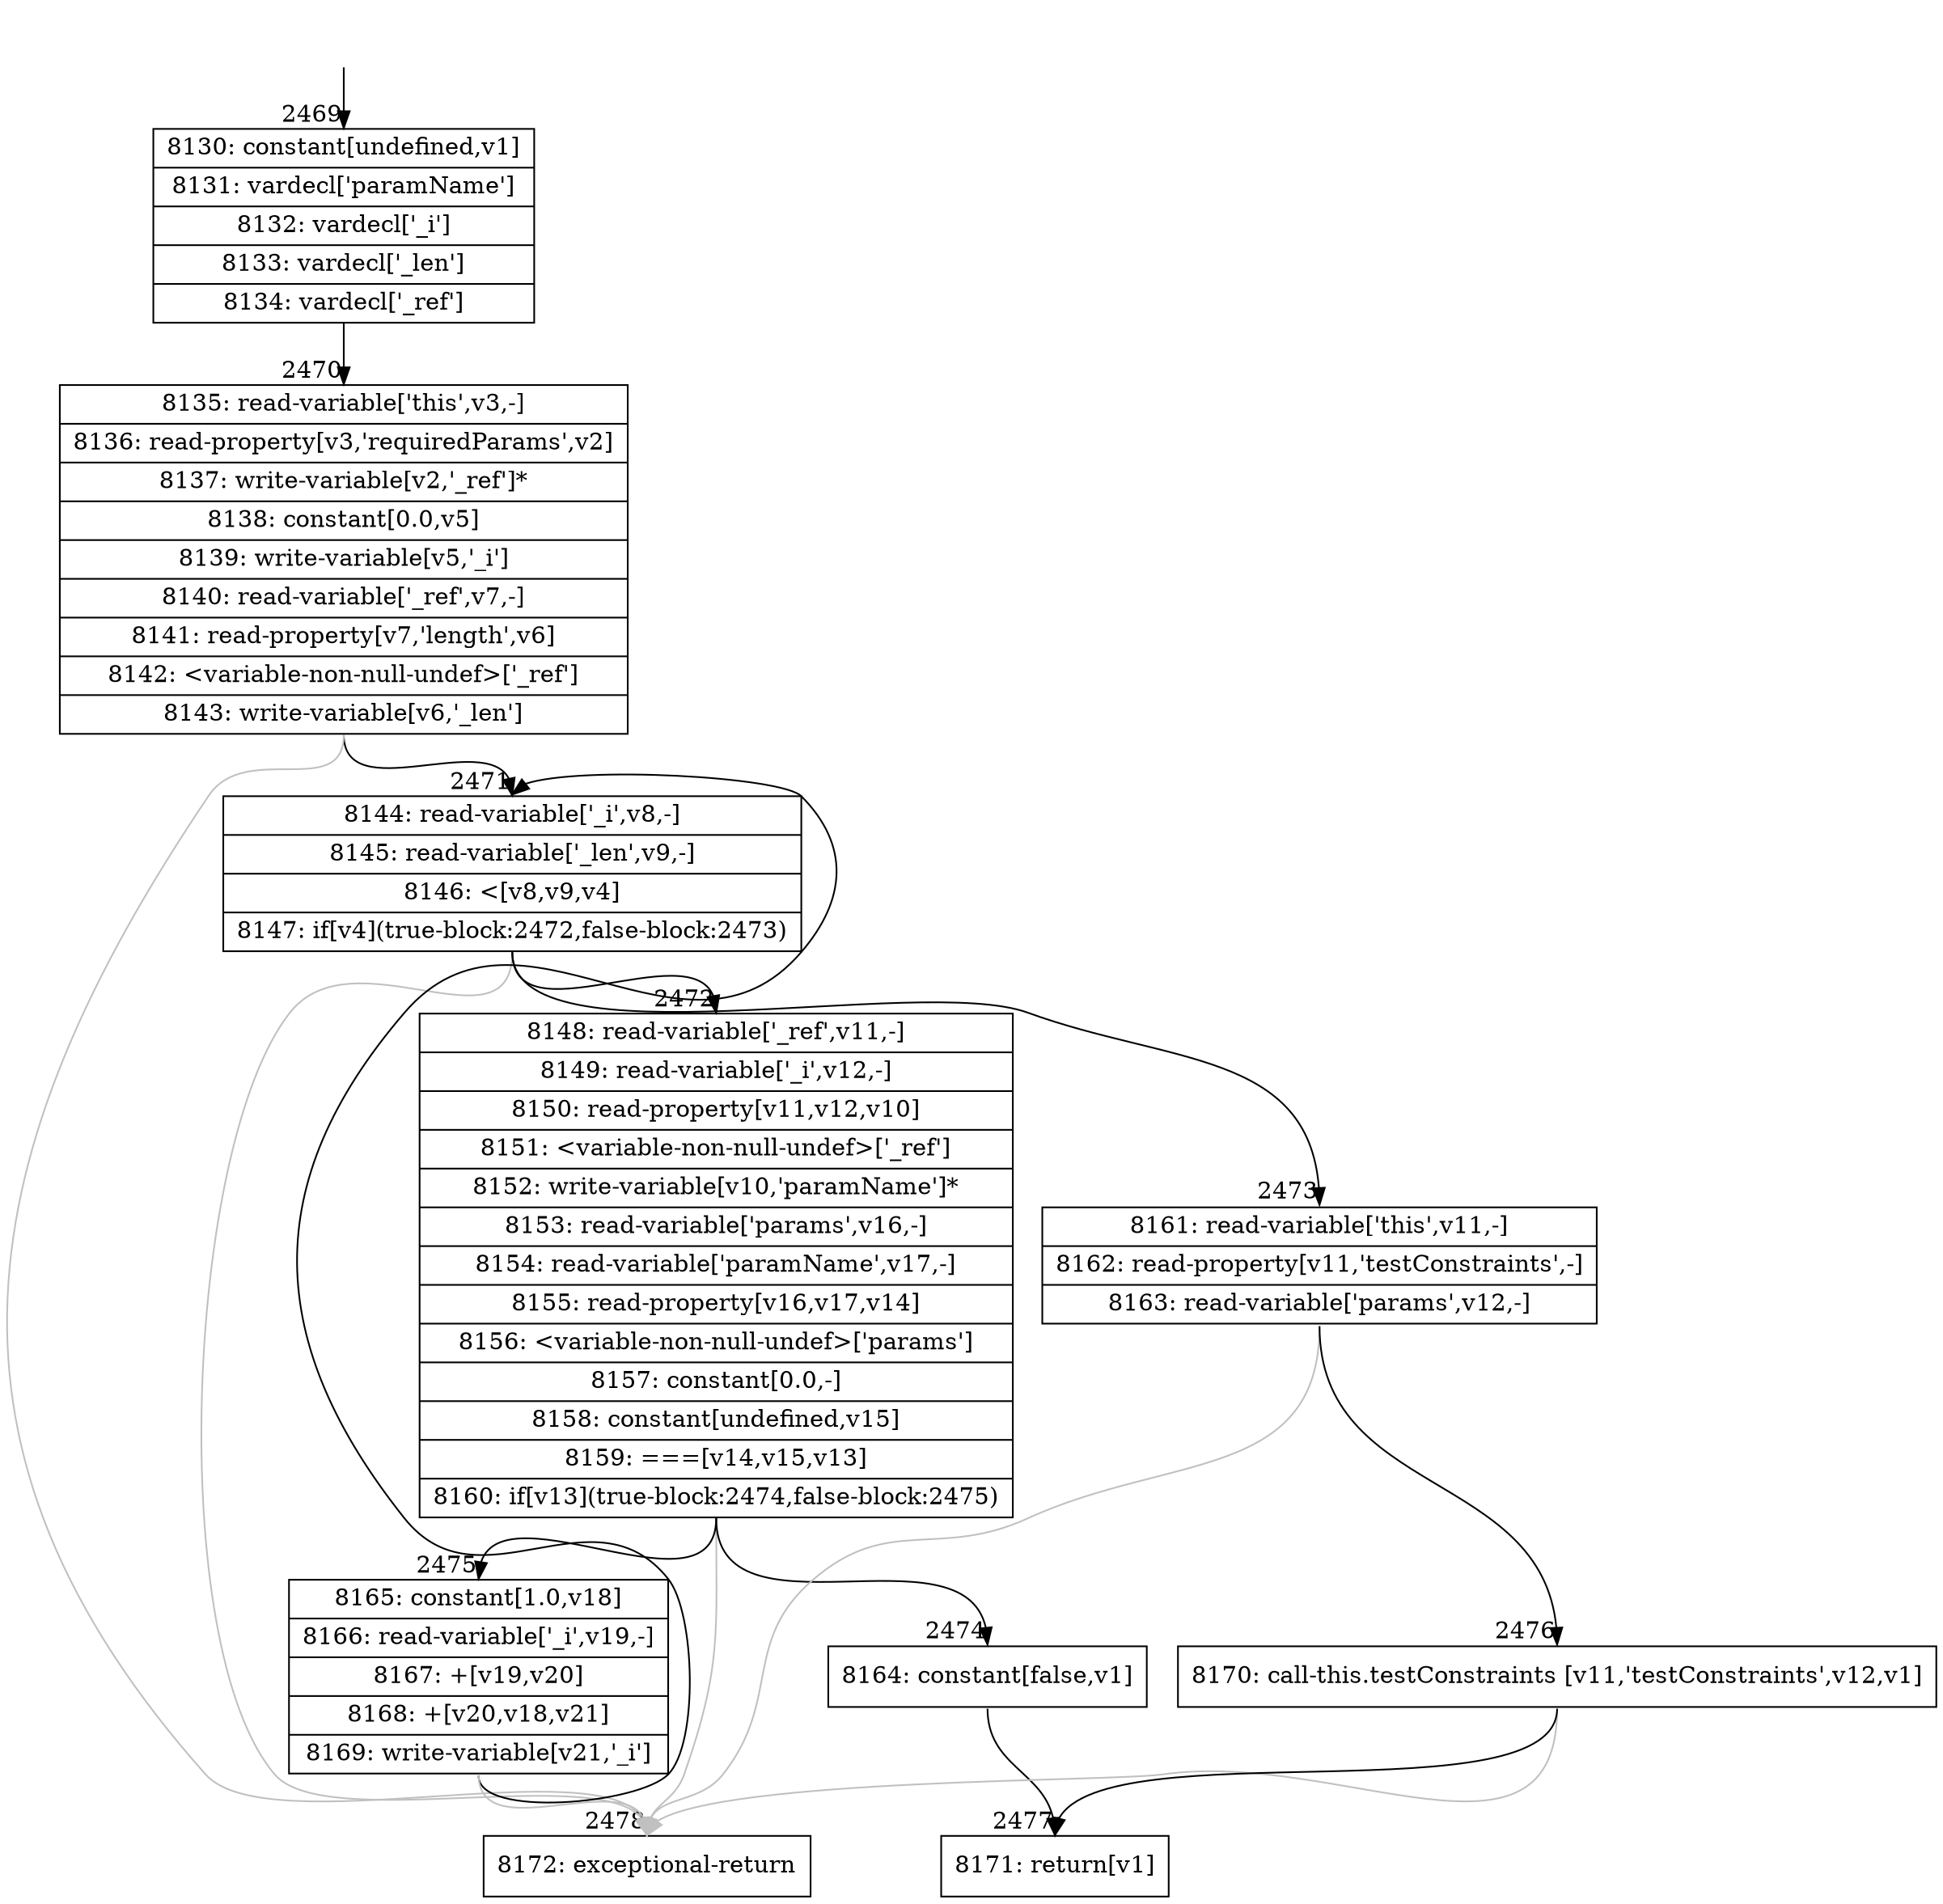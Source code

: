 digraph {
rankdir="TD"
BB_entry194[shape=none,label=""];
BB_entry194 -> BB2469 [tailport=s, headport=n, headlabel="    2469"]
BB2469 [shape=record label="{8130: constant[undefined,v1]|8131: vardecl['paramName']|8132: vardecl['_i']|8133: vardecl['_len']|8134: vardecl['_ref']}" ] 
BB2469 -> BB2470 [tailport=s, headport=n, headlabel="      2470"]
BB2470 [shape=record label="{8135: read-variable['this',v3,-]|8136: read-property[v3,'requiredParams',v2]|8137: write-variable[v2,'_ref']*|8138: constant[0.0,v5]|8139: write-variable[v5,'_i']|8140: read-variable['_ref',v7,-]|8141: read-property[v7,'length',v6]|8142: \<variable-non-null-undef\>['_ref']|8143: write-variable[v6,'_len']}" ] 
BB2470 -> BB2471 [tailport=s, headport=n, headlabel="      2471"]
BB2470 -> BB2478 [tailport=s, headport=n, color=gray, headlabel="      2478"]
BB2471 [shape=record label="{8144: read-variable['_i',v8,-]|8145: read-variable['_len',v9,-]|8146: \<[v8,v9,v4]|8147: if[v4](true-block:2472,false-block:2473)}" ] 
BB2471 -> BB2472 [tailport=s, headport=n, headlabel="      2472"]
BB2471 -> BB2473 [tailport=s, headport=n, headlabel="      2473"]
BB2471 -> BB2478 [tailport=s, headport=n, color=gray]
BB2472 [shape=record label="{8148: read-variable['_ref',v11,-]|8149: read-variable['_i',v12,-]|8150: read-property[v11,v12,v10]|8151: \<variable-non-null-undef\>['_ref']|8152: write-variable[v10,'paramName']*|8153: read-variable['params',v16,-]|8154: read-variable['paramName',v17,-]|8155: read-property[v16,v17,v14]|8156: \<variable-non-null-undef\>['params']|8157: constant[0.0,-]|8158: constant[undefined,v15]|8159: ===[v14,v15,v13]|8160: if[v13](true-block:2474,false-block:2475)}" ] 
BB2472 -> BB2474 [tailport=s, headport=n, headlabel="      2474"]
BB2472 -> BB2475 [tailport=s, headport=n, headlabel="      2475"]
BB2472 -> BB2478 [tailport=s, headport=n, color=gray]
BB2473 [shape=record label="{8161: read-variable['this',v11,-]|8162: read-property[v11,'testConstraints',-]|8163: read-variable['params',v12,-]}" ] 
BB2473 -> BB2476 [tailport=s, headport=n, headlabel="      2476"]
BB2473 -> BB2478 [tailport=s, headport=n, color=gray]
BB2474 [shape=record label="{8164: constant[false,v1]}" ] 
BB2474 -> BB2477 [tailport=s, headport=n, headlabel="      2477"]
BB2475 [shape=record label="{8165: constant[1.0,v18]|8166: read-variable['_i',v19,-]|8167: +[v19,v20]|8168: +[v20,v18,v21]|8169: write-variable[v21,'_i']}" ] 
BB2475 -> BB2471 [tailport=s, headport=n]
BB2475 -> BB2478 [tailport=s, headport=n, color=gray]
BB2476 [shape=record label="{8170: call-this.testConstraints [v11,'testConstraints',v12,v1]}" ] 
BB2476 -> BB2477 [tailport=s, headport=n]
BB2476 -> BB2478 [tailport=s, headport=n, color=gray]
BB2477 [shape=record label="{8171: return[v1]}" ] 
BB2478 [shape=record label="{8172: exceptional-return}" ] 
//#$~ 2198
}
